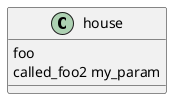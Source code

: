 {
  "sha1": "h74g8v8geqav8hepk19nmpmn2s27b10",
  "insertion": {
    "when": "2024-06-03T18:59:29.239Z",
    "url": "http://forum.plantuml.net/6865/define-without-arguments-interferes-with-define-arguments",
    "user": "plantuml@gmail.com"
  }
}
@startuml
!define foo() called_foo1

!define foo(param) called_foo2 param

class house {
foo
foo(my_param)
}

@enduml
